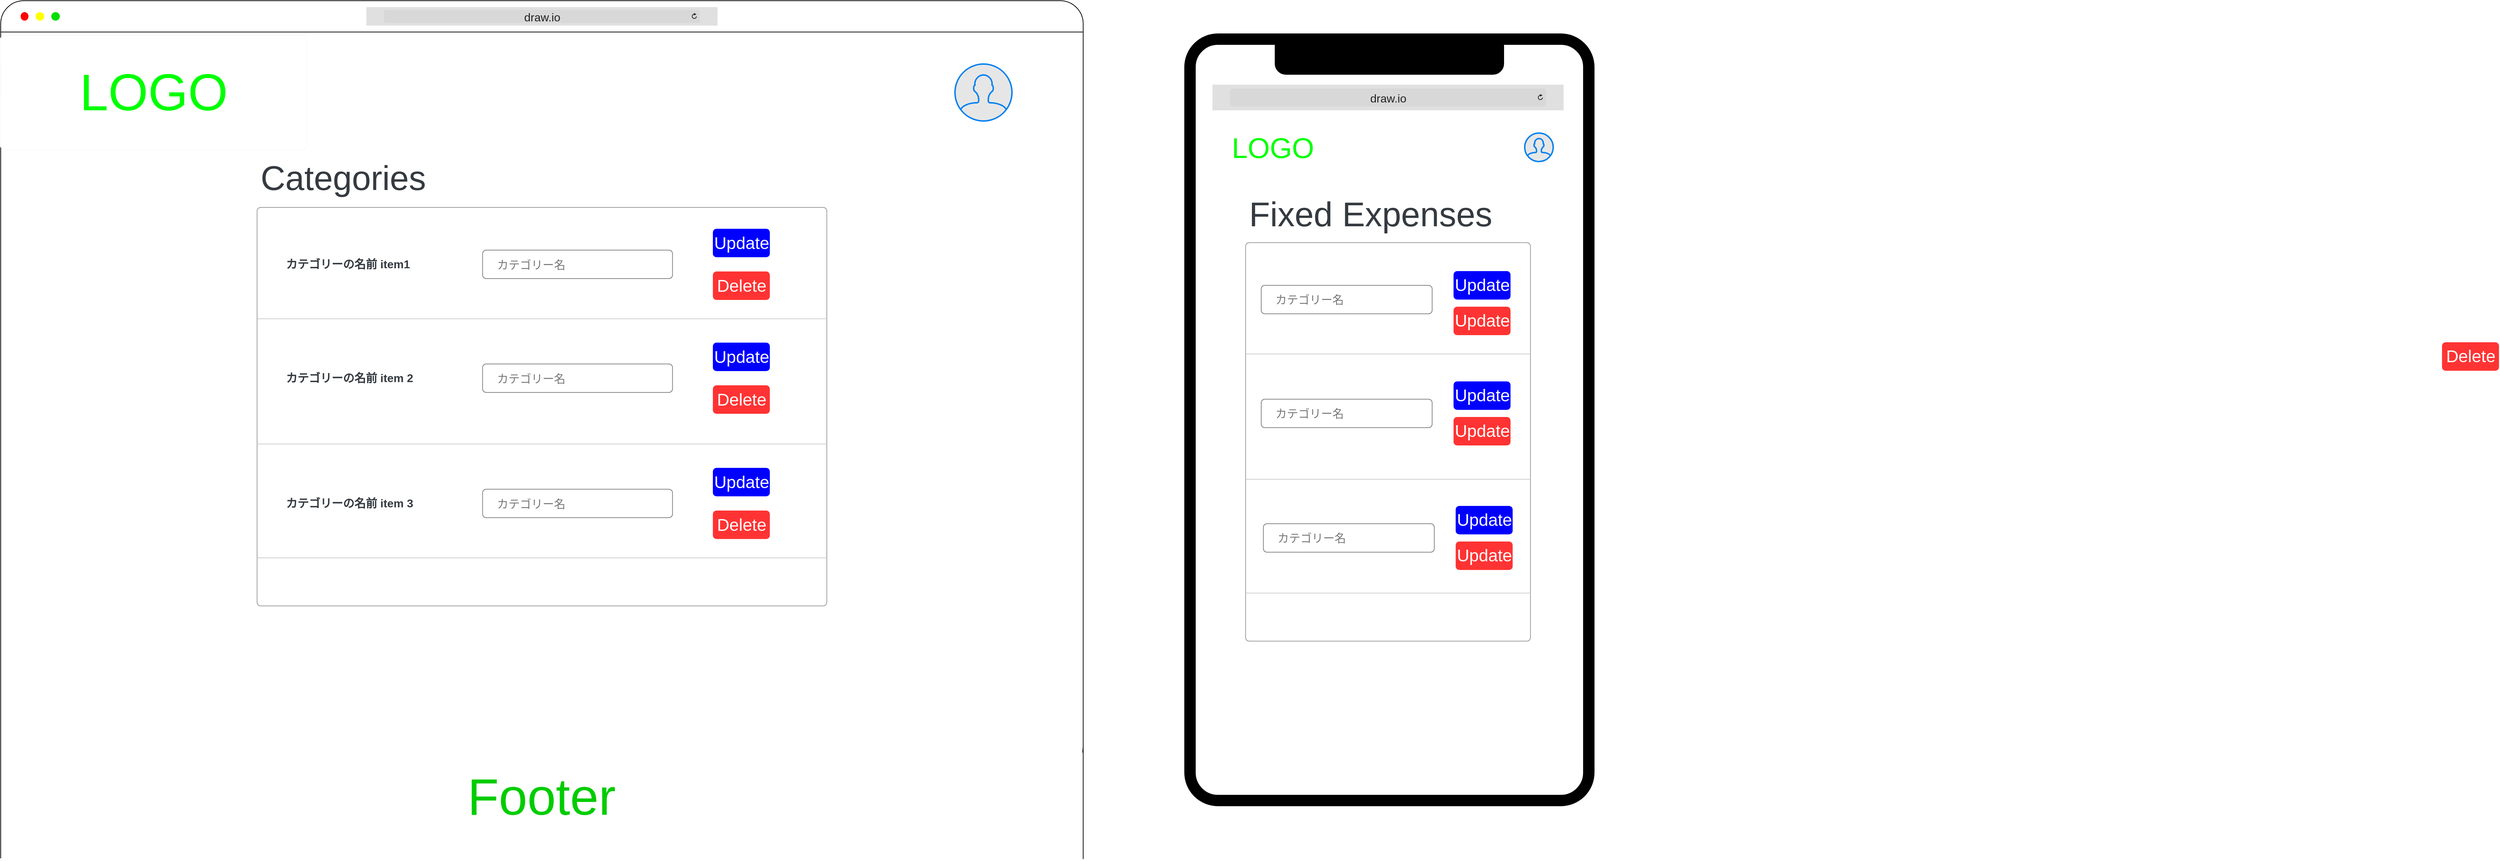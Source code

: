 <mxfile>
    <diagram id="wY6d_vMM8w1JQ9LgXJtP" name="ページ1">
        <mxGraphModel dx="4594" dy="1347" grid="1" gridSize="10" guides="1" tooltips="1" connect="1" arrows="1" fold="1" page="1" pageScale="1" pageWidth="827" pageHeight="1169" math="0" shadow="0">
            <root>
                <mxCell id="0"/>
                <mxCell id="1" parent="0"/>
                <mxCell id="2" value="" style="rounded=1;whiteSpace=wrap;html=1;arcSize=3;fontColor=default;" vertex="1" parent="1">
                    <mxGeometry x="-2380" y="90" width="1520" height="1080" as="geometry"/>
                </mxCell>
                <mxCell id="3" value="" style="rounded=1;whiteSpace=wrap;html=1;arcSize=7;fontColor=default;strokeWidth=16;" vertex="1" parent="1">
                    <mxGeometry x="-710" y="144" width="560" height="1070" as="geometry"/>
                </mxCell>
                <mxCell id="4" value="" style="line;strokeWidth=1;html=1;strokeColor=#000000;rounded=1;" vertex="1" parent="1">
                    <mxGeometry x="-2380" y="129" width="1520" height="10" as="geometry"/>
                </mxCell>
                <mxCell id="5" value="" style="verticalLabelPosition=bottom;labelBackgroundColor=default;verticalAlign=top;shadow=0;dashed=0;strokeWidth=2;shape=mxgraph.ios7.misc.add;fillColor=#00DD00;strokeColor=none;sketch=0;fontColor=default;html=1;rounded=1;" vertex="1" parent="1">
                    <mxGeometry x="-2309" y="106" width="12" height="12" as="geometry"/>
                </mxCell>
                <mxCell id="6" value="" style="html=1;verticalLabelPosition=bottom;labelBackgroundColor=#ffffff;verticalAlign=top;shadow=0;dashed=0;strokeWidth=2;shape=mxgraph.ios7.misc.delete;fillColor=#ff0000;strokeColor=none;sketch=0;rounded=1;" vertex="1" parent="1">
                    <mxGeometry x="-2352" y="106" width="11" height="12" as="geometry"/>
                </mxCell>
                <mxCell id="7" value="" style="html=1;verticalLabelPosition=bottom;labelBackgroundColor=#ffffff;verticalAlign=top;shadow=0;dashed=0;strokeWidth=2;shape=mxgraph.ios7.misc.delete;fillColor=#FFFF00;strokeColor=none;sketch=0;rounded=1;" vertex="1" parent="1">
                    <mxGeometry x="-2331" y="106" width="12" height="12" as="geometry"/>
                </mxCell>
                <mxCell id="8" value="&lt;font style=&quot;font-size: 16px&quot;&gt;draw.io&lt;/font&gt;" style="html=1;strokeWidth=1;shadow=0;dashed=0;shape=mxgraph.ios7ui.url;fillColor=#e0e0e0;strokeColor=#c0c0c0;buttonText=;strokeColor2=#222222;fontColor=#222222;fontSize=8;spacingTop=2;align=center;rounded=1;" vertex="1" parent="1">
                    <mxGeometry x="-1866.56" y="99" width="493.13" height="26" as="geometry"/>
                </mxCell>
                <mxCell id="9" value="" style="html=1;verticalLabelPosition=bottom;align=center;labelBackgroundColor=#ffffff;verticalAlign=top;strokeWidth=2;strokeColor=#0080F0;shadow=0;dashed=0;shape=mxgraph.ios7.icons.user;fontColor=#00FF00;fillColor=#E6E6E6;" vertex="1" parent="1">
                    <mxGeometry x="-1040" y="179" width="80" height="80" as="geometry"/>
                </mxCell>
                <mxCell id="10" value="Footer" style="rounded=0;whiteSpace=wrap;html=1;shadow=0;fontSize=72;fontColor=#00CC00;strokeWidth=2;fillColor=#FFFFFF;strokeColor=none;" vertex="1" parent="1">
                    <mxGeometry x="-2380" y="1122.25" width="1519" height="173" as="geometry"/>
                </mxCell>
                <mxCell id="11" value="" style="endArrow=none;html=1;fontSize=16;fontColor=#000000;entryX=1;entryY=0.959;entryDx=0;entryDy=0;entryPerimeter=0;" edge="1" parent="1" target="2">
                    <mxGeometry width="50" height="50" relative="1" as="geometry">
                        <mxPoint x="-860" y="1296.25" as="sourcePoint"/>
                        <mxPoint x="-860" y="1143.25" as="targetPoint"/>
                    </mxGeometry>
                </mxCell>
                <mxCell id="12" value="" style="endArrow=none;html=1;fontSize=16;fontColor=#000000;entryX=0;entryY=0.951;entryDx=0;entryDy=0;entryPerimeter=0;" edge="1" parent="1" target="2">
                    <mxGeometry width="50" height="50" relative="1" as="geometry">
                        <mxPoint x="-2380" y="1295.25" as="sourcePoint"/>
                        <mxPoint x="-2380.0" y="1135.72" as="targetPoint"/>
                    </mxGeometry>
                </mxCell>
                <mxCell id="13" value="" style="rounded=1;whiteSpace=wrap;html=1;shadow=0;fontSize=27;fontColor=#FFFFFF;strokeColor=#000000;strokeWidth=2;fillColor=#000000;gradientColor=none;arcSize=27;" vertex="1" parent="1">
                    <mxGeometry x="-590" y="139" width="320" height="54" as="geometry"/>
                </mxCell>
                <mxCell id="14" value="&lt;font style=&quot;font-size: 16px&quot;&gt;draw.io&lt;/font&gt;" style="html=1;strokeWidth=1;shadow=0;dashed=0;shape=mxgraph.ios7ui.url;fillColor=#e0e0e0;strokeColor=#c0c0c0;buttonText=;strokeColor2=#222222;fontColor=#222222;fontSize=8;spacingTop=2;align=center;rounded=1;" vertex="1" parent="1">
                    <mxGeometry x="-678.5" y="208" width="493.13" height="36" as="geometry"/>
                </mxCell>
                <mxCell id="15" value="" style="html=1;shadow=0;dashed=0;shape=mxgraph.bootstrap.rrect;rSize=5;fillColor=#ffffff;strokeColor=none;" vertex="1" parent="1">
                    <mxGeometry x="-629.62" y="419" width="400" height="400" as="geometry"/>
                </mxCell>
                <mxCell id="16" value="&lt;font style=&quot;font-size: 40px&quot;&gt;LOGO&lt;/font&gt;" style="html=1;shadow=0;dashed=0;shape=mxgraph.bootstrap.rrect;rSize=5;strokeColor=#FFFFFF;strokeWidth=3;fillColor=none;fontColor=#00FF00;whiteSpace=wrap;align=center;verticalAlign=middle;spacingLeft=0;fontStyle=0;fontSize=16;spacing=5;rounded=1;" vertex="1" parent="1">
                    <mxGeometry x="-678.5" y="253.5" width="168.5" height="85" as="geometry"/>
                </mxCell>
                <mxCell id="17" value="" style="html=1;verticalLabelPosition=bottom;align=center;labelBackgroundColor=#ffffff;verticalAlign=top;strokeWidth=2;strokeColor=#0080F0;shadow=0;dashed=0;shape=mxgraph.ios7.icons.user;fontColor=#00FF00;fillColor=#E6E6E6;" vertex="1" parent="1">
                    <mxGeometry x="-240" y="276" width="40" height="40" as="geometry"/>
                </mxCell>
                <mxCell id="37" value="LOGO" style="html=1;shadow=0;dashed=0;shape=mxgraph.bootstrap.rrect;rSize=5;strokeColor=#F8F9FA;strokeWidth=1;fillColor=none;fontColor=#00FF00;whiteSpace=wrap;align=center;verticalAlign=middle;spacingLeft=0;fontStyle=0;fontSize=72;spacing=5;sketch=0;" vertex="1" parent="1">
                    <mxGeometry x="-2380" y="139" width="430" height="160" as="geometry"/>
                </mxCell>
                <mxCell id="38" value="Fixed Expenses" style="html=1;shadow=0;dashed=0;shape=mxgraph.bootstrap.rrect;rSize=5;strokeColor=none;strokeWidth=1;fillColor=none;fontColor=#343A40;whiteSpace=wrap;align=left;verticalAlign=middle;spacingLeft=0;fontStyle=0;fontSize=48;spacing=5;" vertex="1" parent="1">
                    <mxGeometry x="-631.93" y="350" width="400" height="80" as="geometry"/>
                </mxCell>
                <mxCell id="39" value="" style="html=1;shadow=0;dashed=0;shape=mxgraph.bootstrap.rrect;rSize=5;fillColor=#FFFFFF;strokeColor=#999999;labelBackgroundColor=none;fontSize=16;fontColor=#000000;" vertex="1" parent="1">
                    <mxGeometry x="-2020" y="380.5" width="800" height="560" as="geometry"/>
                </mxCell>
                <mxCell id="40" value="&lt;span style=&quot;white-space: pre&quot;&gt;&#9;&lt;/span&gt;カテゴリーの名前 item 2" style="html=1;shadow=0;dashed=0;shape=mxgraph.bootstrap.rrect;rSize=5;strokeColor=none;strokeWidth=1;fillColor=none;fontColor=#343A40;whiteSpace=wrap;align=left;verticalAlign=middle;spacingLeft=0;fontStyle=1;fontSize=16;spacing=5;" vertex="1" parent="39">
                    <mxGeometry x="-0.002" y="159.998" width="800" height="160" as="geometry"/>
                </mxCell>
                <mxCell id="41" value="&lt;span style=&quot;white-space: pre&quot;&gt;&#9;&lt;/span&gt;カテゴリーの名前 item1" style="html=1;shadow=0;dashed=0;shape=mxgraph.bootstrap.rrect;rSize=5;strokeColor=none;strokeWidth=1;fillColor=none;fontColor=#343A40;whiteSpace=wrap;align=left;verticalAlign=middle;spacingLeft=0;fontStyle=1;fontSize=16;spacing=5;" vertex="1" parent="39">
                    <mxGeometry x="-0.002" y="-0.002" width="800" height="160" as="geometry"/>
                </mxCell>
                <mxCell id="42" value="" style="line;strokeWidth=1;html=1;shadow=0;fontSize=32;fontColor=#FFFFFF;fillColor=none;gradientColor=none;strokeColor=#CCCCCC;" vertex="1" parent="39">
                    <mxGeometry y="153.001" width="800" height="7" as="geometry"/>
                </mxCell>
                <mxCell id="43" value="" style="line;strokeWidth=1;html=1;shadow=0;fontSize=32;fontColor=#FFFFFF;fillColor=none;gradientColor=none;strokeColor=#CCCCCC;" vertex="1" parent="39">
                    <mxGeometry y="329.001" width="800" height="7" as="geometry"/>
                </mxCell>
                <mxCell id="46" value="&lt;font style=&quot;font-size: 24px&quot;&gt;Update&lt;/font&gt;" style="html=1;shadow=0;dashed=0;shape=mxgraph.bootstrap.rrect;rSize=5;fillColor=#0000FF;strokeColor=none;align=center;fontSize=24;fontColor=#FFFFFF;labelBackgroundColor=none;" vertex="1" parent="39">
                    <mxGeometry width="80" height="40" relative="1" as="geometry">
                        <mxPoint x="640" y="30" as="offset"/>
                    </mxGeometry>
                </mxCell>
                <mxCell id="47" value="カテゴリー名" style="html=1;shadow=0;dashed=0;shape=mxgraph.bootstrap.rrect;rSize=5;strokeColor=#808080;strokeWidth=1;fillColor=#ffffff;fontColor=#777777;whiteSpace=wrap;align=left;verticalAlign=middle;fontStyle=0;fontSize=16;spacing=20;labelBackgroundColor=none;" vertex="1" parent="39">
                    <mxGeometry x="316.667" y="60" width="266.667" height="40" as="geometry"/>
                </mxCell>
                <mxCell id="48" value="&lt;span style=&quot;white-space: pre&quot;&gt;&#9;&lt;/span&gt;カテゴリーの名前 item 3" style="html=1;shadow=0;dashed=0;shape=mxgraph.bootstrap.rrect;rSize=5;strokeColor=none;strokeWidth=1;fillColor=none;fontColor=#343A40;whiteSpace=wrap;align=left;verticalAlign=middle;spacingLeft=0;fontStyle=1;fontSize=16;spacing=5;" vertex="1" parent="39">
                    <mxGeometry x="-0.002" y="335.998" width="800" height="160" as="geometry"/>
                </mxCell>
                <mxCell id="49" value="" style="line;strokeWidth=1;html=1;shadow=0;fontSize=32;fontColor=#FFFFFF;fillColor=none;gradientColor=none;strokeColor=#CCCCCC;" vertex="1" parent="39">
                    <mxGeometry y="489.001" width="800" height="7" as="geometry"/>
                </mxCell>
                <mxCell id="52" value="カテゴリー名" style="html=1;shadow=0;dashed=0;shape=mxgraph.bootstrap.rrect;rSize=5;strokeColor=#808080;strokeWidth=1;fillColor=#ffffff;fontColor=#777777;whiteSpace=wrap;align=left;verticalAlign=middle;fontStyle=0;fontSize=16;spacing=20;labelBackgroundColor=none;" vertex="1" parent="39">
                    <mxGeometry x="316.667" y="220" width="266.667" height="40" as="geometry"/>
                </mxCell>
                <mxCell id="59" value="カテゴリー名" style="html=1;shadow=0;dashed=0;shape=mxgraph.bootstrap.rrect;rSize=5;strokeColor=#808080;strokeWidth=1;fillColor=#ffffff;fontColor=#777777;whiteSpace=wrap;align=left;verticalAlign=middle;fontStyle=0;fontSize=16;spacing=20;labelBackgroundColor=none;" vertex="1" parent="39">
                    <mxGeometry x="316.667" y="396" width="266.667" height="40" as="geometry"/>
                </mxCell>
                <mxCell id="73" value="&lt;font style=&quot;font-size: 24px&quot;&gt;Delete&lt;/font&gt;" style="html=1;shadow=0;dashed=0;shape=mxgraph.bootstrap.rrect;rSize=5;fillColor=#FF3333;strokeColor=none;align=center;fontSize=24;fontColor=#FFFFFF;labelBackgroundColor=none;" vertex="1" parent="39">
                    <mxGeometry width="80" height="40" relative="1" as="geometry">
                        <mxPoint x="640" y="90" as="offset"/>
                    </mxGeometry>
                </mxCell>
                <mxCell id="74" value="&lt;font style=&quot;font-size: 24px&quot;&gt;Update&lt;/font&gt;" style="html=1;shadow=0;dashed=0;shape=mxgraph.bootstrap.rrect;rSize=5;fillColor=#0000FF;strokeColor=none;align=center;fontSize=24;fontColor=#FFFFFF;labelBackgroundColor=none;" vertex="1" parent="39">
                    <mxGeometry width="80" height="40" relative="1" as="geometry">
                        <mxPoint x="640" y="190" as="offset"/>
                    </mxGeometry>
                </mxCell>
                <mxCell id="75" value="&lt;font style=&quot;font-size: 24px&quot;&gt;Delete&lt;/font&gt;" style="html=1;shadow=0;dashed=0;shape=mxgraph.bootstrap.rrect;rSize=5;fillColor=#FF3333;strokeColor=none;align=center;fontSize=24;fontColor=#FFFFFF;labelBackgroundColor=none;" vertex="1" parent="39">
                    <mxGeometry width="80" height="40" relative="1" as="geometry">
                        <mxPoint x="640" y="250" as="offset"/>
                    </mxGeometry>
                </mxCell>
                <mxCell id="76" value="&lt;font style=&quot;font-size: 24px&quot;&gt;Update&lt;/font&gt;" style="html=1;shadow=0;dashed=0;shape=mxgraph.bootstrap.rrect;rSize=5;fillColor=#0000FF;strokeColor=none;align=center;fontSize=24;fontColor=#FFFFFF;labelBackgroundColor=none;" vertex="1" parent="39">
                    <mxGeometry width="80" height="40" relative="1" as="geometry">
                        <mxPoint x="640" y="366" as="offset"/>
                    </mxGeometry>
                </mxCell>
                <mxCell id="77" value="&lt;font style=&quot;font-size: 24px&quot;&gt;Delete&lt;/font&gt;" style="html=1;shadow=0;dashed=0;shape=mxgraph.bootstrap.rrect;rSize=5;fillColor=#FF3333;strokeColor=none;align=center;fontSize=24;fontColor=#FFFFFF;labelBackgroundColor=none;" vertex="1" parent="39">
                    <mxGeometry width="80" height="40" relative="1" as="geometry">
                        <mxPoint x="640" y="426" as="offset"/>
                    </mxGeometry>
                </mxCell>
                <mxCell id="58" value="Categories" style="html=1;shadow=0;dashed=0;shape=mxgraph.bootstrap.rrect;rSize=5;strokeColor=none;strokeWidth=1;fillColor=none;fontColor=#343A40;whiteSpace=wrap;align=left;verticalAlign=middle;spacingLeft=0;fontStyle=0;fontSize=48;spacing=5;" vertex="1" parent="1">
                    <mxGeometry x="-2020" y="299" width="800" height="80" as="geometry"/>
                </mxCell>
                <mxCell id="60" value="" style="html=1;shadow=0;dashed=0;shape=mxgraph.bootstrap.rrect;rSize=5;fillColor=#FFFFFF;strokeColor=#999999;labelBackgroundColor=none;fontSize=16;fontColor=#000000;" vertex="1" parent="1">
                    <mxGeometry x="-631.93" y="430" width="400" height="560" as="geometry"/>
                </mxCell>
                <mxCell id="63" value="" style="line;strokeWidth=1;html=1;shadow=0;fontSize=32;fontColor=#FFFFFF;fillColor=none;gradientColor=none;strokeColor=#CCCCCC;" vertex="1" parent="60">
                    <mxGeometry y="153.001" width="400" height="7" as="geometry"/>
                </mxCell>
                <mxCell id="64" value="" style="line;strokeWidth=1;html=1;shadow=0;fontSize=32;fontColor=#FFFFFF;fillColor=none;gradientColor=none;strokeColor=#CCCCCC;" vertex="1" parent="60">
                    <mxGeometry y="329.001" width="400" height="7" as="geometry"/>
                </mxCell>
                <mxCell id="65" value="&lt;font style=&quot;font-size: 24px&quot;&gt;Update&lt;/font&gt;" style="html=1;shadow=0;dashed=0;shape=mxgraph.bootstrap.rrect;rSize=5;fillColor=#0000FF;strokeColor=none;align=center;fontSize=24;fontColor=#FFFFFF;labelBackgroundColor=none;" vertex="1" parent="60">
                    <mxGeometry width="80" height="40" relative="1" as="geometry">
                        <mxPoint x="292" y="40" as="offset"/>
                    </mxGeometry>
                </mxCell>
                <mxCell id="66" value="カテゴリー名" style="html=1;shadow=0;dashed=0;shape=mxgraph.bootstrap.rrect;rSize=5;strokeColor=#808080;strokeWidth=1;fillColor=#ffffff;fontColor=#777777;whiteSpace=wrap;align=left;verticalAlign=middle;fontStyle=0;fontSize=16;spacing=20;labelBackgroundColor=none;" vertex="1" parent="60">
                    <mxGeometry x="21.933" y="60" width="240" height="40" as="geometry"/>
                </mxCell>
                <mxCell id="68" value="" style="line;strokeWidth=1;html=1;shadow=0;fontSize=32;fontColor=#FFFFFF;fillColor=none;gradientColor=none;strokeColor=#CCCCCC;" vertex="1" parent="60">
                    <mxGeometry y="489.001" width="400" height="7" as="geometry"/>
                </mxCell>
                <mxCell id="69" value="カテゴリー名" style="html=1;shadow=0;dashed=0;shape=mxgraph.bootstrap.rrect;rSize=5;strokeColor=#808080;strokeWidth=1;fillColor=#ffffff;fontColor=#777777;whiteSpace=wrap;align=left;verticalAlign=middle;fontStyle=0;fontSize=16;spacing=20;labelBackgroundColor=none;" vertex="1" parent="60">
                    <mxGeometry x="21.933" y="220" width="240" height="40" as="geometry"/>
                </mxCell>
                <mxCell id="78" value="&lt;font style=&quot;font-size: 24px&quot;&gt;Delete&lt;/font&gt;" style="html=1;shadow=0;dashed=0;shape=mxgraph.bootstrap.rrect;rSize=5;fillColor=#FF3333;strokeColor=none;align=center;fontSize=24;fontColor=#FFFFFF;labelBackgroundColor=none;" vertex="1" parent="60">
                    <mxGeometry width="80" height="40" relative="1" as="geometry">
                        <mxPoint x="1680" y="140" as="offset"/>
                    </mxGeometry>
                </mxCell>
                <mxCell id="79" value="&lt;font style=&quot;font-size: 24px&quot;&gt;Update&lt;/font&gt;" style="html=1;shadow=0;dashed=0;shape=mxgraph.bootstrap.rrect;rSize=5;fillColor=#FF3333;strokeColor=none;align=center;fontSize=24;fontColor=#FFFFFF;labelBackgroundColor=none;" vertex="1" parent="60">
                    <mxGeometry width="80" height="40" relative="1" as="geometry">
                        <mxPoint x="292" y="90" as="offset"/>
                    </mxGeometry>
                </mxCell>
                <mxCell id="80" value="&lt;font style=&quot;font-size: 24px&quot;&gt;Update&lt;/font&gt;" style="html=1;shadow=0;dashed=0;shape=mxgraph.bootstrap.rrect;rSize=5;fillColor=#FF3333;strokeColor=none;align=center;fontSize=24;fontColor=#FFFFFF;labelBackgroundColor=none;" vertex="1" parent="60">
                    <mxGeometry width="80" height="40" relative="1" as="geometry">
                        <mxPoint x="292" y="245" as="offset"/>
                    </mxGeometry>
                </mxCell>
                <mxCell id="81" value="&lt;font style=&quot;font-size: 24px&quot;&gt;Update&lt;/font&gt;" style="html=1;shadow=0;dashed=0;shape=mxgraph.bootstrap.rrect;rSize=5;fillColor=#0000FF;strokeColor=none;align=center;fontSize=24;fontColor=#FFFFFF;labelBackgroundColor=none;" vertex="1" parent="60">
                    <mxGeometry width="80" height="40" relative="1" as="geometry">
                        <mxPoint x="292" y="195" as="offset"/>
                    </mxGeometry>
                </mxCell>
                <mxCell id="82" value="カテゴリー名" style="html=1;shadow=0;dashed=0;shape=mxgraph.bootstrap.rrect;rSize=5;strokeColor=#808080;strokeWidth=1;fillColor=#ffffff;fontColor=#777777;whiteSpace=wrap;align=left;verticalAlign=middle;fontStyle=0;fontSize=16;spacing=20;labelBackgroundColor=none;" vertex="1" parent="60">
                    <mxGeometry x="24.963" y="395" width="240" height="40" as="geometry"/>
                </mxCell>
                <mxCell id="83" value="&lt;font style=&quot;font-size: 24px&quot;&gt;Update&lt;/font&gt;" style="html=1;shadow=0;dashed=0;shape=mxgraph.bootstrap.rrect;rSize=5;fillColor=#0000FF;strokeColor=none;align=center;fontSize=24;fontColor=#FFFFFF;labelBackgroundColor=none;" vertex="1" parent="60">
                    <mxGeometry width="80" height="40" relative="1" as="geometry">
                        <mxPoint x="295" y="370" as="offset"/>
                    </mxGeometry>
                </mxCell>
                <mxCell id="84" value="&lt;font style=&quot;font-size: 24px&quot;&gt;Update&lt;/font&gt;" style="html=1;shadow=0;dashed=0;shape=mxgraph.bootstrap.rrect;rSize=5;fillColor=#FF3333;strokeColor=none;align=center;fontSize=24;fontColor=#FFFFFF;labelBackgroundColor=none;" vertex="1" parent="60">
                    <mxGeometry width="80" height="40" relative="1" as="geometry">
                        <mxPoint x="295" y="420" as="offset"/>
                    </mxGeometry>
                </mxCell>
            </root>
        </mxGraphModel>
    </diagram>
</mxfile>